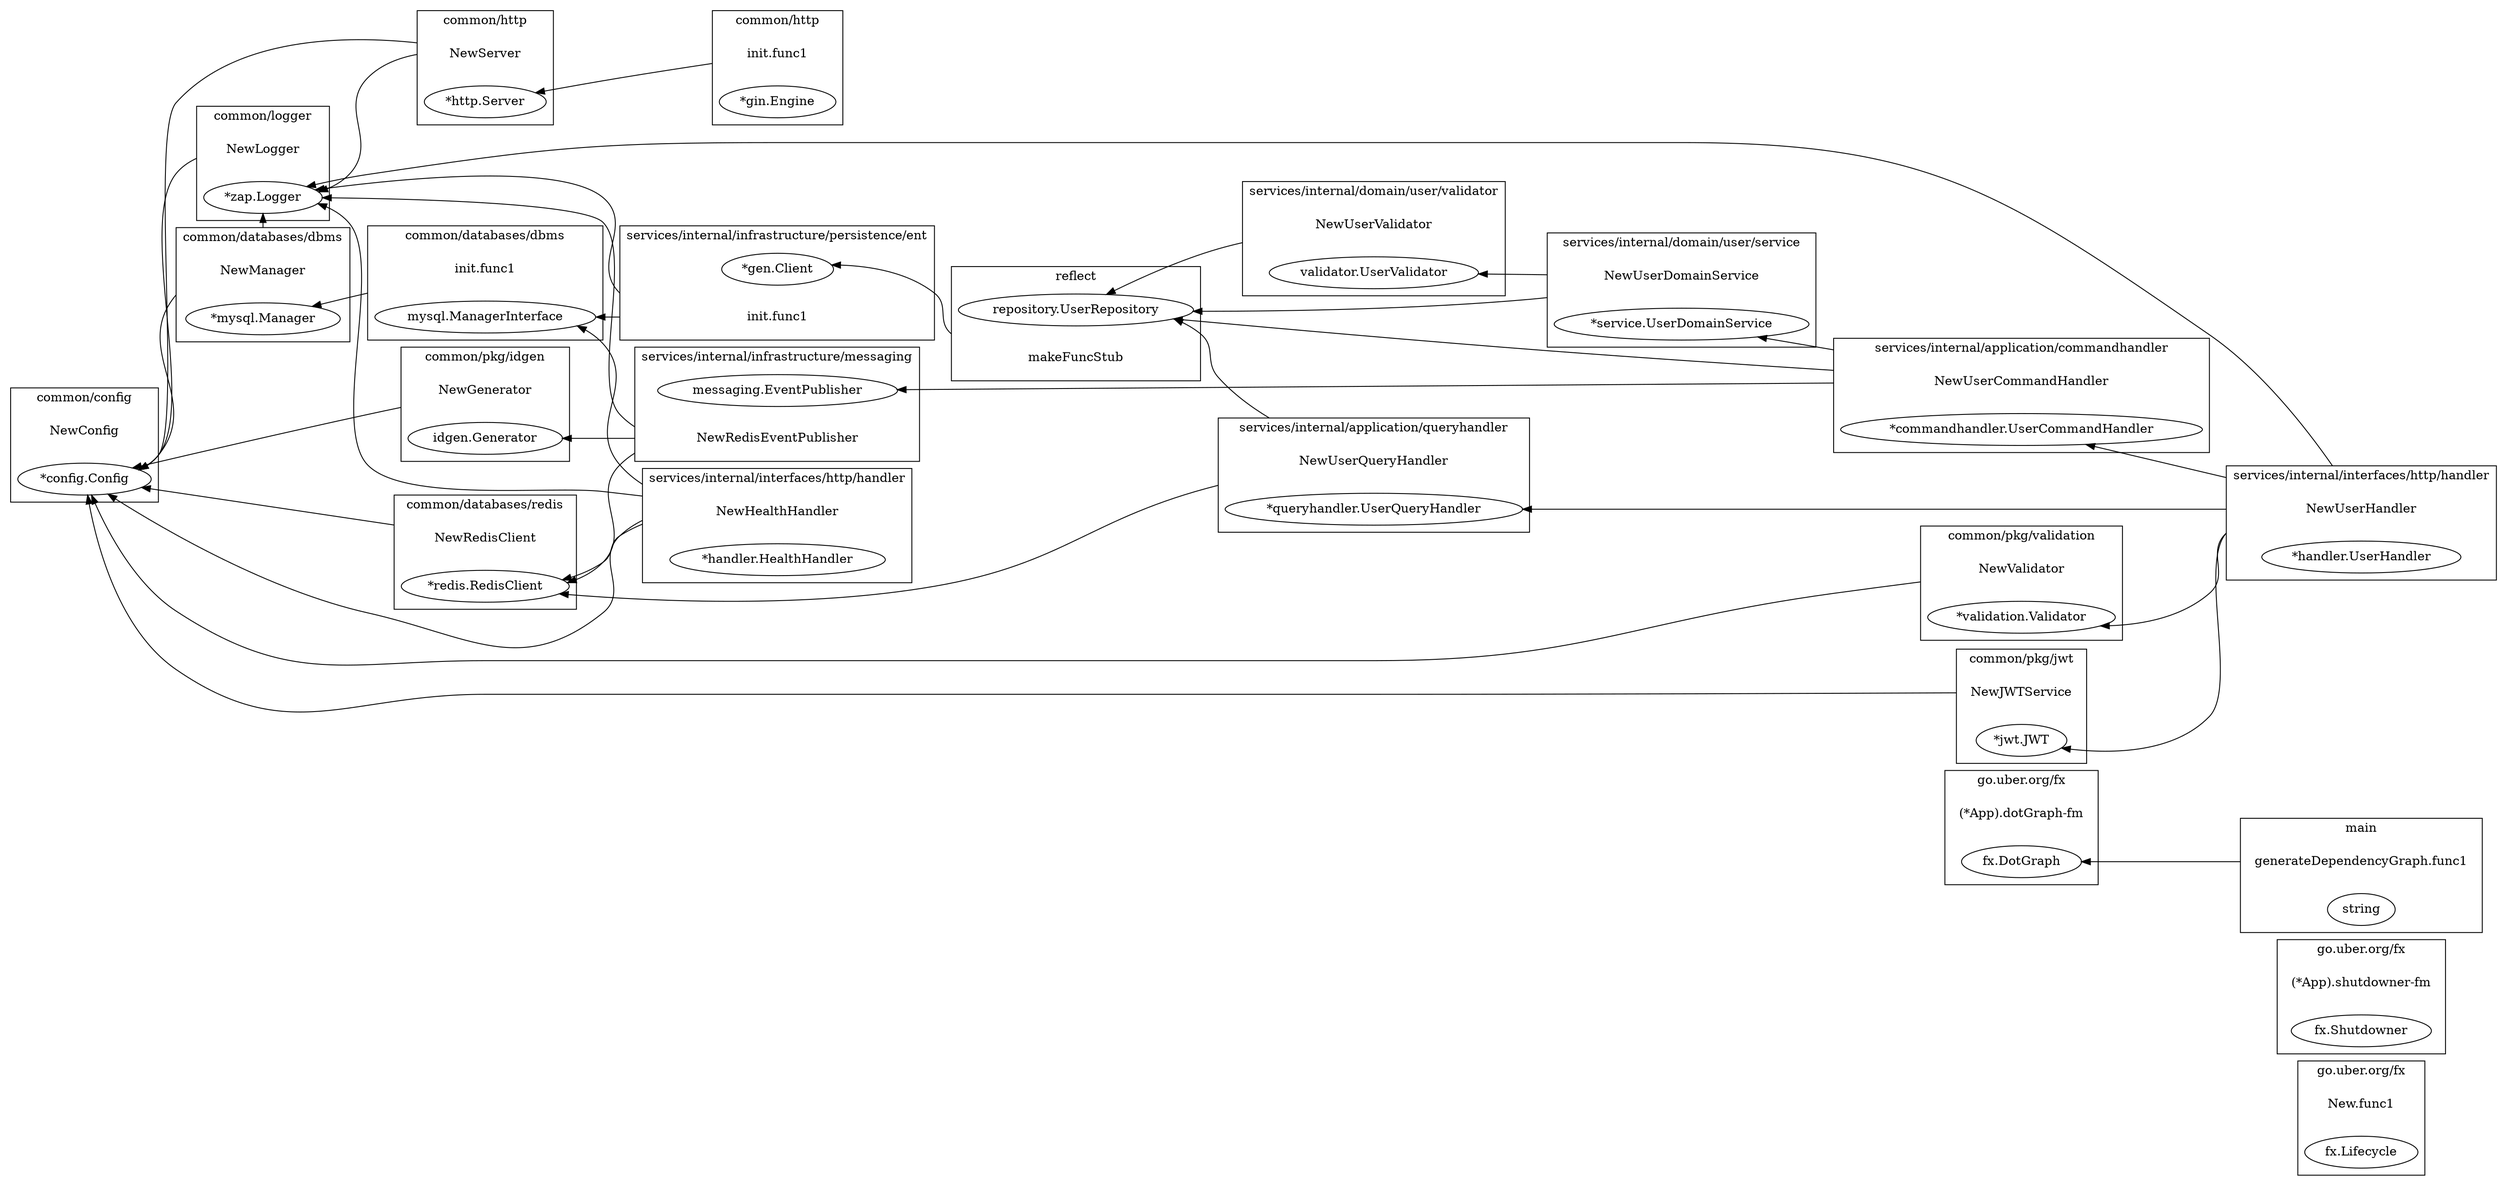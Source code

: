digraph {
	rankdir=RL;
	graph [compound=true];
	subgraph cluster_0 {
		label = "go.uber.org/fx";
		constructor_0 [shape=plaintext label="New.func1"];
		"fx.Lifecycle" [label=<fx.Lifecycle>];
	}
	subgraph cluster_1 {
		label = "go.uber.org/fx";
		constructor_1 [shape=plaintext label="(*App).shutdowner-fm"];
		"fx.Shutdowner" [label=<fx.Shutdowner>];
	}
	subgraph cluster_2 {
		label = "go.uber.org/fx";
		constructor_2 [shape=plaintext label="(*App).dotGraph-fm"];
		"fx.DotGraph" [label=<fx.DotGraph>];
	}
	subgraph cluster_3 {
		label = "main";
		constructor_3 [shape=plaintext label="generateDependencyGraph.func1"];
		"string" [label=<string>];
	}
	constructor_3 -> "fx.DotGraph" [ltail=cluster_3];
	subgraph cluster_4 {
		label = "common/config";
		constructor_4 [shape=plaintext label="NewConfig"];
		"*config.Config" [label=<*config.Config>];
	}
	subgraph cluster_5 {
		label = "common/logger";
		constructor_5 [shape=plaintext label="NewLogger"];
		"*zap.Logger" [label=<*zap.Logger>];
	}
	constructor_5 -> "*config.Config" [ltail=cluster_5];
	subgraph cluster_6 {
		label = "common/databases/dbms";
		constructor_6 [shape=plaintext label="NewManager"];
		"*mysql.Manager" [label=<*mysql.Manager>];
	}
	constructor_6 -> "*config.Config" [ltail=cluster_6];
	constructor_6 -> "*zap.Logger" [ltail=cluster_6];
	subgraph cluster_7 {
		label = "common/databases/dbms";
		constructor_7 [shape=plaintext label="init.func1"];
		"mysql.ManagerInterface" [label=<mysql.ManagerInterface>];
	}
	constructor_7 -> "*mysql.Manager" [ltail=cluster_7];
	subgraph cluster_8 {
		label = "common/databases/redis";
		constructor_8 [shape=plaintext label="NewRedisClient"];
		"*redis.RedisClient" [label=<*redis.RedisClient>];
	}
	constructor_8 -> "*config.Config" [ltail=cluster_8];
	subgraph cluster_9 {
		label = "common/pkg/validation";
		constructor_9 [shape=plaintext label="NewValidator"];
		"*validation.Validator" [label=<*validation.Validator>];
	}
	constructor_9 -> "*config.Config" [ltail=cluster_9];
	subgraph cluster_10 {
		label = "common/pkg/idgen";
		constructor_10 [shape=plaintext label="NewGenerator"];
		"idgen.Generator" [label=<idgen.Generator>];
	}
	constructor_10 -> "*config.Config" [ltail=cluster_10];
	subgraph cluster_11 {
		label = "common/pkg/jwt";
		constructor_11 [shape=plaintext label="NewJWTService"];
		"*jwt.JWT" [label=<*jwt.JWT>];
	}
	constructor_11 -> "*config.Config" [ltail=cluster_11];
	subgraph cluster_12 {
		label = "common/http";
		constructor_12 [shape=plaintext label="NewServer"];
		"*http.Server" [label=<*http.Server>];
	}
	constructor_12 -> "*config.Config" [ltail=cluster_12];
	constructor_12 -> "*zap.Logger" [ltail=cluster_12];
	subgraph cluster_13 {
		label = "common/http";
		constructor_13 [shape=plaintext label="init.func1"];
		"*gin.Engine" [label=<*gin.Engine>];
	}
	constructor_13 -> "*http.Server" [ltail=cluster_13];
	subgraph cluster_14 {
		label = "services/internal/domain/user/validator";
		constructor_14 [shape=plaintext label="NewUserValidator"];
		"validator.UserValidator" [label=<validator.UserValidator>];
	}
	constructor_14 -> "repository.UserRepository" [ltail=cluster_14];
	subgraph cluster_15 {
		label = "services/internal/domain/user/service";
		constructor_15 [shape=plaintext label="NewUserDomainService"];
		"*service.UserDomainService" [label=<*service.UserDomainService>];
	}
	constructor_15 -> "repository.UserRepository" [ltail=cluster_15];
	constructor_15 -> "validator.UserValidator" [ltail=cluster_15];
	subgraph cluster_16 {
		label = "reflect";
		constructor_16 [shape=plaintext label="makeFuncStub"];
		"repository.UserRepository" [label=<repository.UserRepository>];
	}
	constructor_16 -> "*gen.Client" [ltail=cluster_16];
	subgraph cluster_17 {
		label = "services/internal/application/commandhandler";
		constructor_17 [shape=plaintext label="NewUserCommandHandler"];
		"*commandhandler.UserCommandHandler" [label=<*commandhandler.UserCommandHandler>];
	}
	constructor_17 -> "repository.UserRepository" [ltail=cluster_17];
	constructor_17 -> "*service.UserDomainService" [ltail=cluster_17];
	constructor_17 -> "messaging.EventPublisher" [ltail=cluster_17];
	subgraph cluster_18 {
		label = "services/internal/application/queryhandler";
		constructor_18 [shape=plaintext label="NewUserQueryHandler"];
		"*queryhandler.UserQueryHandler" [label=<*queryhandler.UserQueryHandler>];
	}
	constructor_18 -> "repository.UserRepository" [ltail=cluster_18];
	constructor_18 -> "*redis.RedisClient" [ltail=cluster_18];
	subgraph cluster_19 {
		label = "services/internal/infrastructure/messaging";
		constructor_19 [shape=plaintext label="NewRedisEventPublisher"];
		"messaging.EventPublisher" [label=<messaging.EventPublisher>];
	}
	constructor_19 -> "*redis.RedisClient" [ltail=cluster_19];
	constructor_19 -> "*zap.Logger" [ltail=cluster_19];
	constructor_19 -> "idgen.Generator" [ltail=cluster_19];
	subgraph cluster_20 {
		label = "services/internal/infrastructure/persistence/ent";
		constructor_20 [shape=plaintext label="init.func1"];
		"*gen.Client" [label=<*gen.Client>];
	}
	constructor_20 -> "mysql.ManagerInterface" [ltail=cluster_20];
	constructor_20 -> "*zap.Logger" [ltail=cluster_20];
	subgraph cluster_21 {
		label = "services/internal/interfaces/http/handler";
		constructor_21 [shape=plaintext label="NewUserHandler"];
		"*handler.UserHandler" [label=<*handler.UserHandler>];
	}
	constructor_21 -> "*commandhandler.UserCommandHandler" [ltail=cluster_21];
	constructor_21 -> "*queryhandler.UserQueryHandler" [ltail=cluster_21];
	constructor_21 -> "*zap.Logger" [ltail=cluster_21];
	constructor_21 -> "*validation.Validator" [ltail=cluster_21];
	constructor_21 -> "*jwt.JWT" [ltail=cluster_21];
	subgraph cluster_22 {
		label = "services/internal/interfaces/http/handler";
		constructor_22 [shape=plaintext label="NewHealthHandler"];
		"*handler.HealthHandler" [label=<*handler.HealthHandler>];
	}
	constructor_22 -> "mysql.ManagerInterface" [ltail=cluster_22];
	constructor_22 -> "*redis.RedisClient" [ltail=cluster_22];
	constructor_22 -> "*config.Config" [ltail=cluster_22];
	constructor_22 -> "*zap.Logger" [ltail=cluster_22];
}